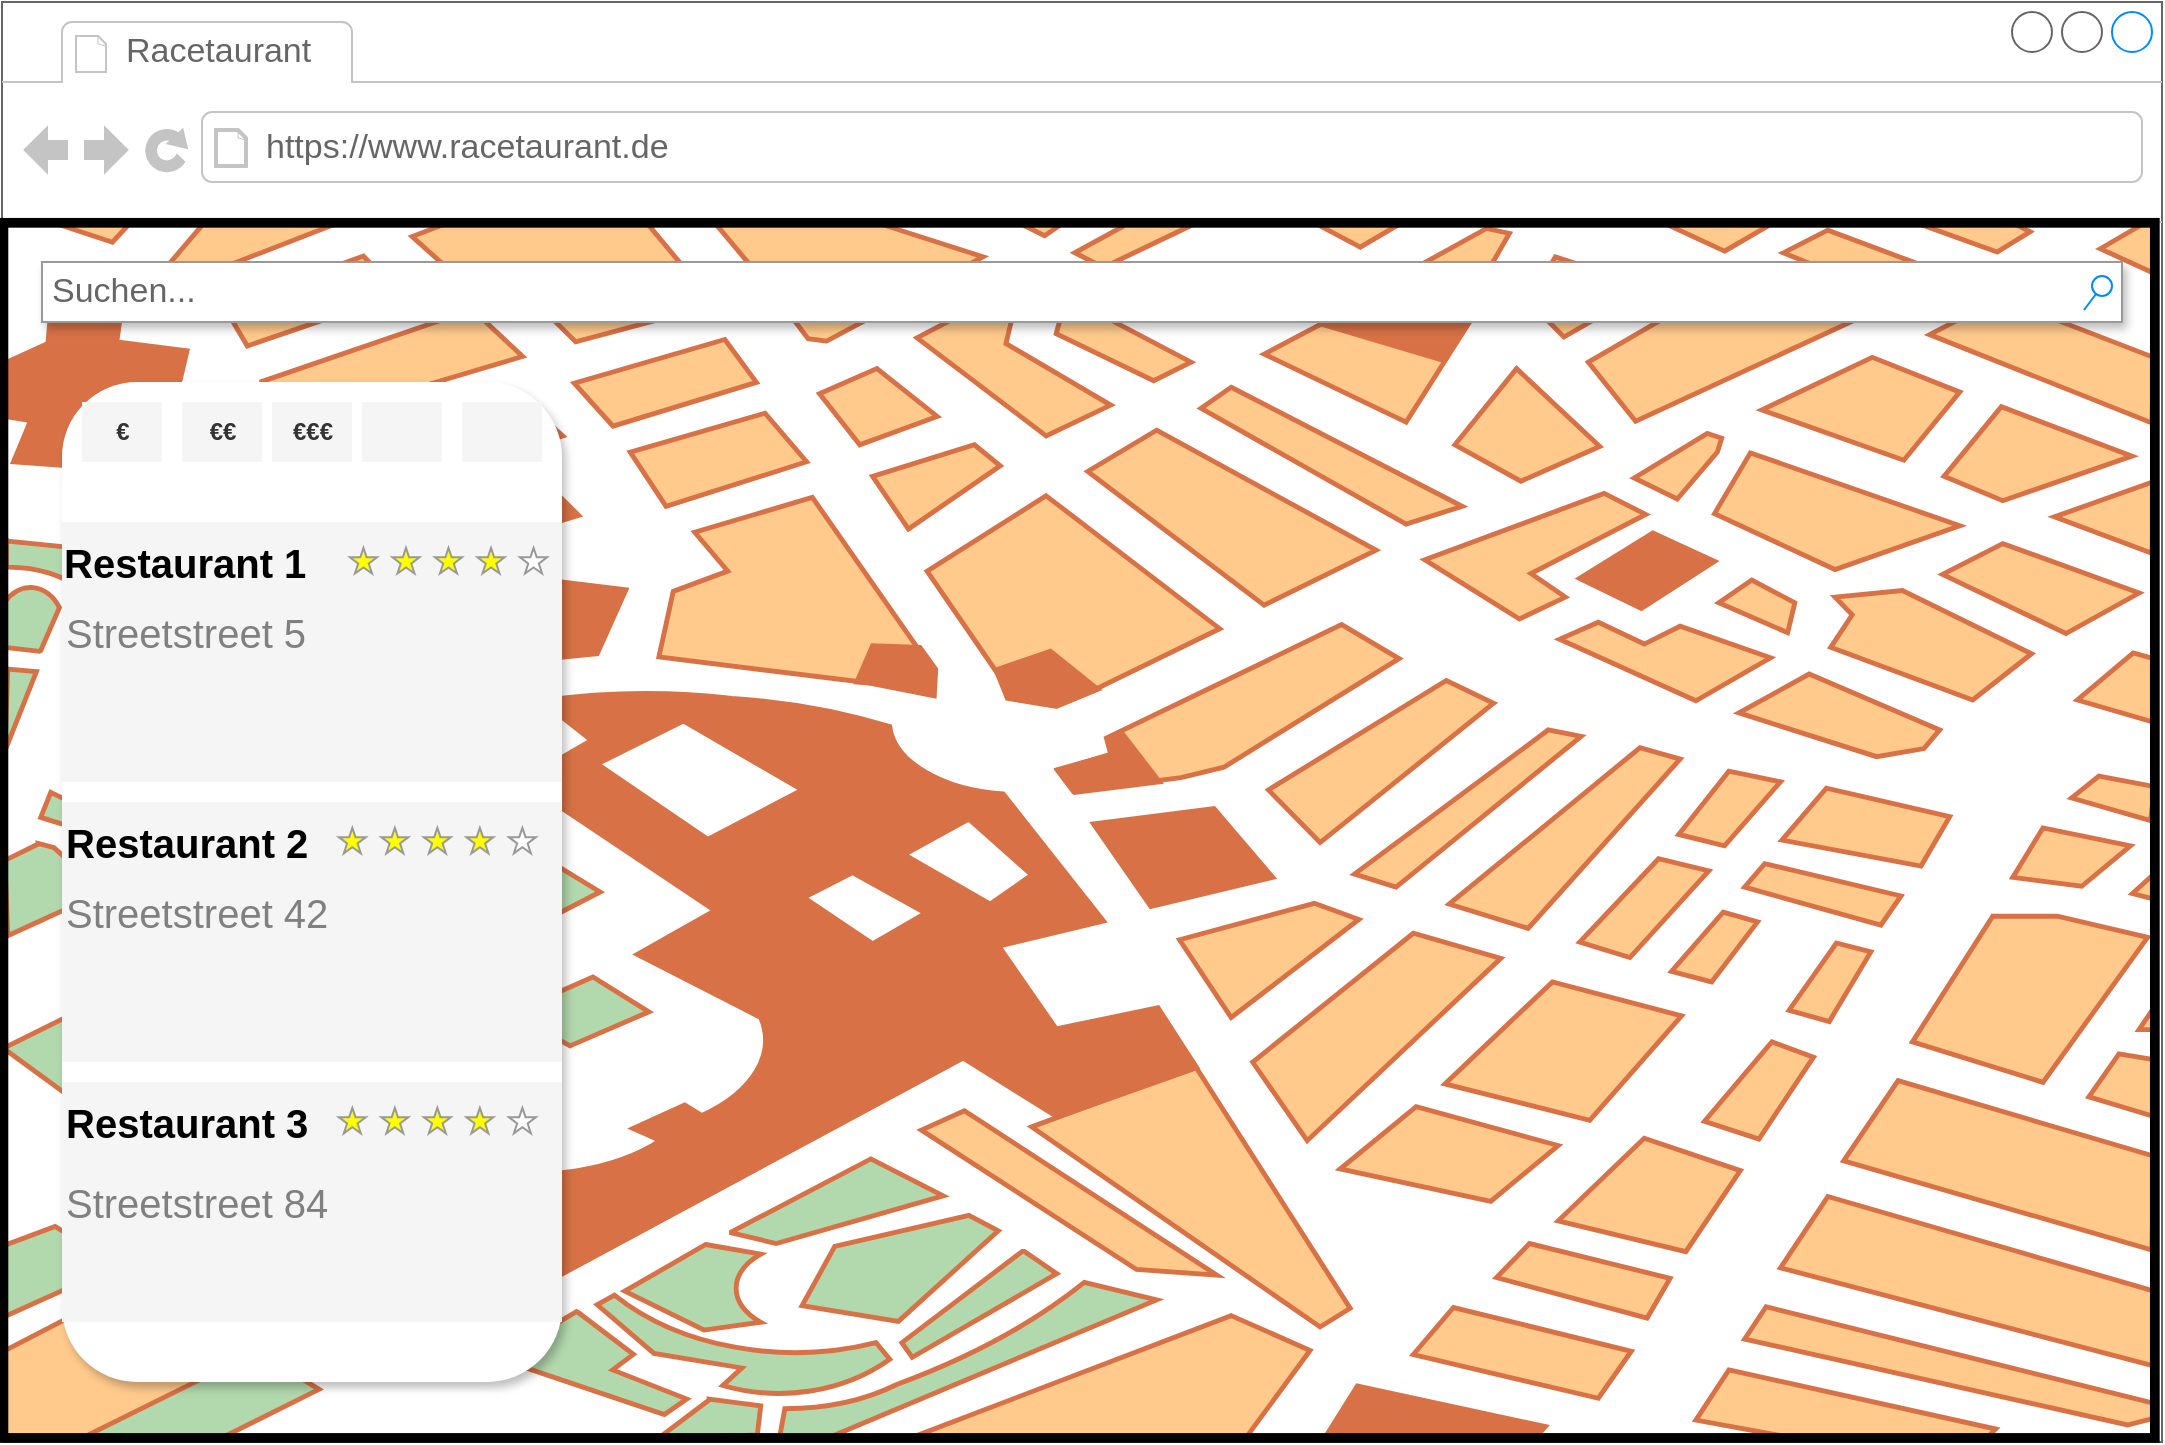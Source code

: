 <mxfile version="18.0.1" type="device"><diagram id="drl3zMi3pO2E_ryShbLo" name="Seite-1"><mxGraphModel dx="1422" dy="873" grid="1" gridSize="10" guides="1" tooltips="1" connect="1" arrows="1" fold="1" page="1" pageScale="1" pageWidth="1169" pageHeight="827" math="0" shadow="0"><root><mxCell id="0"/><mxCell id="1" parent="0"/><mxCell id="l8LaKzva3u7h0iXi3OPL-1" value="" style="strokeWidth=1;shadow=0;dashed=0;align=center;html=1;shape=mxgraph.mockup.containers.browserWindow;rSize=0;strokeColor=#666666;strokeColor2=#008cff;strokeColor3=#c4c4c4;mainText=,;recursiveResize=0;" parent="1" vertex="1"><mxGeometry x="40" y="40" width="1080" height="720" as="geometry"/></mxCell><mxCell id="l8LaKzva3u7h0iXi3OPL-5" value="" style="verticalLabelPosition=bottom;shadow=0;dashed=0;align=center;html=1;verticalAlign=top;strokeWidth=1;shape=mxgraph.mockup.misc.map;" parent="l8LaKzva3u7h0iXi3OPL-1" vertex="1"><mxGeometry y="110" width="1080" height="610" as="geometry"/></mxCell><mxCell id="l8LaKzva3u7h0iXi3OPL-2" value="Racetaurant" style="strokeWidth=1;shadow=0;dashed=0;align=center;html=1;shape=mxgraph.mockup.containers.anchor;fontSize=17;fontColor=#666666;align=left;" parent="l8LaKzva3u7h0iXi3OPL-1" vertex="1"><mxGeometry x="60" y="12" width="110" height="26" as="geometry"/></mxCell><mxCell id="l8LaKzva3u7h0iXi3OPL-3" value="https://www.racetaurant.de" style="strokeWidth=1;shadow=0;dashed=0;align=center;html=1;shape=mxgraph.mockup.containers.anchor;rSize=0;fontSize=17;fontColor=#666666;align=left;" parent="l8LaKzva3u7h0iXi3OPL-1" vertex="1"><mxGeometry x="130" y="60" width="250" height="26" as="geometry"/></mxCell><mxCell id="l8LaKzva3u7h0iXi3OPL-4" value="Suchen..." style="strokeWidth=1;shadow=1;dashed=0;align=center;html=1;shape=mxgraph.mockup.forms.searchBox;strokeColor=#999999;mainText=;strokeColor2=#008cff;fontColor=#666666;fontSize=17;align=left;spacingLeft=3;" parent="l8LaKzva3u7h0iXi3OPL-1" vertex="1"><mxGeometry x="20" y="130" width="1040" height="30" as="geometry"/></mxCell><mxCell id="l8LaKzva3u7h0iXi3OPL-6" value="" style="rounded=1;whiteSpace=wrap;html=1;shadow=1;strokeColor=none;strokeWidth=4;" parent="l8LaKzva3u7h0iXi3OPL-1" vertex="1"><mxGeometry x="30" y="190" width="250" height="500" as="geometry"/></mxCell><mxCell id="l8LaKzva3u7h0iXi3OPL-7" value="" style="rounded=0;whiteSpace=wrap;html=1;shadow=0;strokeColor=none;strokeWidth=4;fillColor=#f5f5f5;fontColor=#333333;" parent="l8LaKzva3u7h0iXi3OPL-1" vertex="1"><mxGeometry x="30" y="260" width="250" height="130" as="geometry"/></mxCell><mxCell id="l8LaKzva3u7h0iXi3OPL-9" value="" style="rounded=0;whiteSpace=wrap;html=1;shadow=0;strokeColor=none;strokeWidth=4;fillColor=#f5f5f5;fontColor=#333333;" parent="l8LaKzva3u7h0iXi3OPL-1" vertex="1"><mxGeometry x="30" y="400" width="250" height="130" as="geometry"/></mxCell><mxCell id="l8LaKzva3u7h0iXi3OPL-11" value="" style="rounded=0;whiteSpace=wrap;html=1;shadow=0;strokeColor=none;strokeWidth=4;fillColor=#f5f5f5;fontColor=#333333;" parent="l8LaKzva3u7h0iXi3OPL-1" vertex="1"><mxGeometry x="30" y="540" width="250" height="120" as="geometry"/></mxCell><mxCell id="l8LaKzva3u7h0iXi3OPL-15" value="€" style="verticalLabelPosition=middle;verticalAlign=middle;html=1;shape=mxgraph.basic.rect;fillColor2=none;strokeWidth=1;size=15;indent=5;shadow=0;fillColor=#f5f5f5;fontColor=#333333;strokeColor=none;labelPosition=center;align=center;fontStyle=1" parent="l8LaKzva3u7h0iXi3OPL-1" vertex="1"><mxGeometry x="40" y="200" width="40" height="30" as="geometry"/></mxCell><mxCell id="l8LaKzva3u7h0iXi3OPL-16" value="€€" style="verticalLabelPosition=middle;verticalAlign=middle;html=1;shape=mxgraph.basic.rect;fillColor2=none;strokeWidth=1;size=15;indent=5;shadow=0;fillColor=#f5f5f5;fontColor=#333333;strokeColor=none;labelPosition=center;align=center;fontStyle=1" parent="l8LaKzva3u7h0iXi3OPL-1" vertex="1"><mxGeometry x="90" y="200" width="40" height="30" as="geometry"/></mxCell><mxCell id="l8LaKzva3u7h0iXi3OPL-17" value="€€€" style="verticalLabelPosition=middle;verticalAlign=middle;html=1;shape=mxgraph.basic.rect;fillColor2=none;strokeWidth=1;size=15;indent=5;shadow=0;fillColor=#f5f5f5;fontColor=#333333;strokeColor=none;labelPosition=center;align=center;fontStyle=1" parent="l8LaKzva3u7h0iXi3OPL-1" vertex="1"><mxGeometry x="135" y="200" width="40" height="30" as="geometry"/></mxCell><mxCell id="l8LaKzva3u7h0iXi3OPL-18" value="" style="verticalLabelPosition=middle;verticalAlign=middle;html=1;shape=mxgraph.basic.rect;fillColor2=none;strokeWidth=1;size=7;indent=5;shadow=0;fillColor=#f5f5f5;fontColor=#333333;strokeColor=none;labelPosition=center;align=center;fontStyle=1" parent="l8LaKzva3u7h0iXi3OPL-1" vertex="1"><mxGeometry x="180" y="200" width="40" height="30" as="geometry"/></mxCell><mxCell id="l8LaKzva3u7h0iXi3OPL-19" value="" style="verticalLabelPosition=middle;verticalAlign=middle;html=1;shape=mxgraph.basic.rect;fillColor2=none;strokeWidth=1;size=7;indent=5;shadow=0;fillColor=#f5f5f5;fontColor=#333333;strokeColor=none;labelPosition=center;align=center;fontStyle=1" parent="l8LaKzva3u7h0iXi3OPL-1" vertex="1"><mxGeometry x="230" y="200" width="40" height="30" as="geometry"/></mxCell><mxCell id="l8LaKzva3u7h0iXi3OPL-20" value="Restaurant 1" style="text;html=1;strokeColor=none;fillColor=none;align=left;verticalAlign=middle;whiteSpace=wrap;rounded=0;shadow=0;fontStyle=1;fontSize=20;" parent="l8LaKzva3u7h0iXi3OPL-1" vertex="1"><mxGeometry x="29" y="260" width="250" height="40" as="geometry"/></mxCell><mxCell id="l8LaKzva3u7h0iXi3OPL-21" value="Restaurant 2" style="text;html=1;strokeColor=none;fillColor=none;align=left;verticalAlign=middle;whiteSpace=wrap;rounded=0;shadow=0;fontStyle=1;fontSize=20;" parent="l8LaKzva3u7h0iXi3OPL-1" vertex="1"><mxGeometry x="30" y="400" width="250" height="40" as="geometry"/></mxCell><mxCell id="l8LaKzva3u7h0iXi3OPL-22" value="Restaurant 3" style="text;html=1;strokeColor=none;fillColor=none;align=left;verticalAlign=middle;whiteSpace=wrap;rounded=0;shadow=0;fontStyle=1;fontSize=20;" parent="l8LaKzva3u7h0iXi3OPL-1" vertex="1"><mxGeometry x="30" y="540" width="250" height="40" as="geometry"/></mxCell><mxCell id="l8LaKzva3u7h0iXi3OPL-23" value="Streetstreet 5" style="text;html=1;strokeColor=none;fillColor=none;align=left;verticalAlign=middle;whiteSpace=wrap;rounded=0;shadow=0;fontSize=20;fontColor=#808080;" parent="l8LaKzva3u7h0iXi3OPL-1" vertex="1"><mxGeometry x="30" y="300" width="250" height="30" as="geometry"/></mxCell><mxCell id="l8LaKzva3u7h0iXi3OPL-24" value="Streetstreet 42" style="text;html=1;strokeColor=none;fillColor=none;align=left;verticalAlign=middle;whiteSpace=wrap;rounded=0;shadow=0;fontSize=20;fontColor=#808080;" parent="l8LaKzva3u7h0iXi3OPL-1" vertex="1"><mxGeometry x="30" y="440" width="250" height="30" as="geometry"/></mxCell><mxCell id="l8LaKzva3u7h0iXi3OPL-25" value="Streetstreet 84" style="text;html=1;strokeColor=none;fillColor=none;align=left;verticalAlign=middle;whiteSpace=wrap;rounded=0;shadow=0;fontSize=20;fontColor=#808080;" parent="l8LaKzva3u7h0iXi3OPL-1" vertex="1"><mxGeometry x="30" y="585" width="250" height="30" as="geometry"/></mxCell><mxCell id="l8LaKzva3u7h0iXi3OPL-26" value="" style="verticalLabelPosition=bottom;shadow=0;dashed=0;align=center;html=1;verticalAlign=top;strokeWidth=1;shape=mxgraph.mockup.misc.rating;strokeColor=#999999;fillColor=#ffff00;emptyFillColor=#ffffff;grade=4;ratingScale=5;ratingStyle=star;fontSize=20;fontColor=#808080;" parent="l8LaKzva3u7h0iXi3OPL-1" vertex="1"><mxGeometry x="174" y="273" width="101.575" height="14.173" as="geometry"/></mxCell><mxCell id="l8LaKzva3u7h0iXi3OPL-27" value="" style="verticalLabelPosition=bottom;shadow=0;dashed=0;align=center;html=1;verticalAlign=top;strokeWidth=1;shape=mxgraph.mockup.misc.rating;strokeColor=#999999;fillColor=#ffff00;emptyFillColor=#ffffff;grade=4;ratingScale=5;ratingStyle=star;fontSize=20;fontColor=#808080;" parent="l8LaKzva3u7h0iXi3OPL-1" vertex="1"><mxGeometry x="168.43" y="412.91" width="101.575" height="14.173" as="geometry"/></mxCell><mxCell id="l8LaKzva3u7h0iXi3OPL-28" value="" style="verticalLabelPosition=bottom;shadow=0;dashed=0;align=center;html=1;verticalAlign=top;strokeWidth=1;shape=mxgraph.mockup.misc.rating;strokeColor=#999999;fillColor=#ffff00;emptyFillColor=#ffffff;grade=4;ratingScale=5;ratingStyle=star;fontSize=20;fontColor=#808080;" parent="l8LaKzva3u7h0iXi3OPL-1" vertex="1"><mxGeometry x="168.43" y="552.91" width="101.575" height="14.173" as="geometry"/></mxCell></root></mxGraphModel></diagram></mxfile>
